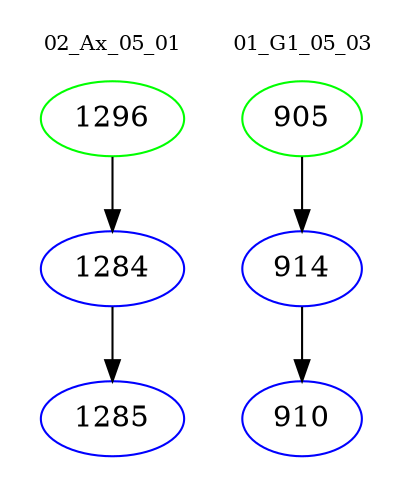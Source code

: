 digraph{
subgraph cluster_0 {
color = white
label = "02_Ax_05_01";
fontsize=10;
T0_1296 [label="1296", color="green"]
T0_1296 -> T0_1284 [color="black"]
T0_1284 [label="1284", color="blue"]
T0_1284 -> T0_1285 [color="black"]
T0_1285 [label="1285", color="blue"]
}
subgraph cluster_1 {
color = white
label = "01_G1_05_03";
fontsize=10;
T1_905 [label="905", color="green"]
T1_905 -> T1_914 [color="black"]
T1_914 [label="914", color="blue"]
T1_914 -> T1_910 [color="black"]
T1_910 [label="910", color="blue"]
}
}
